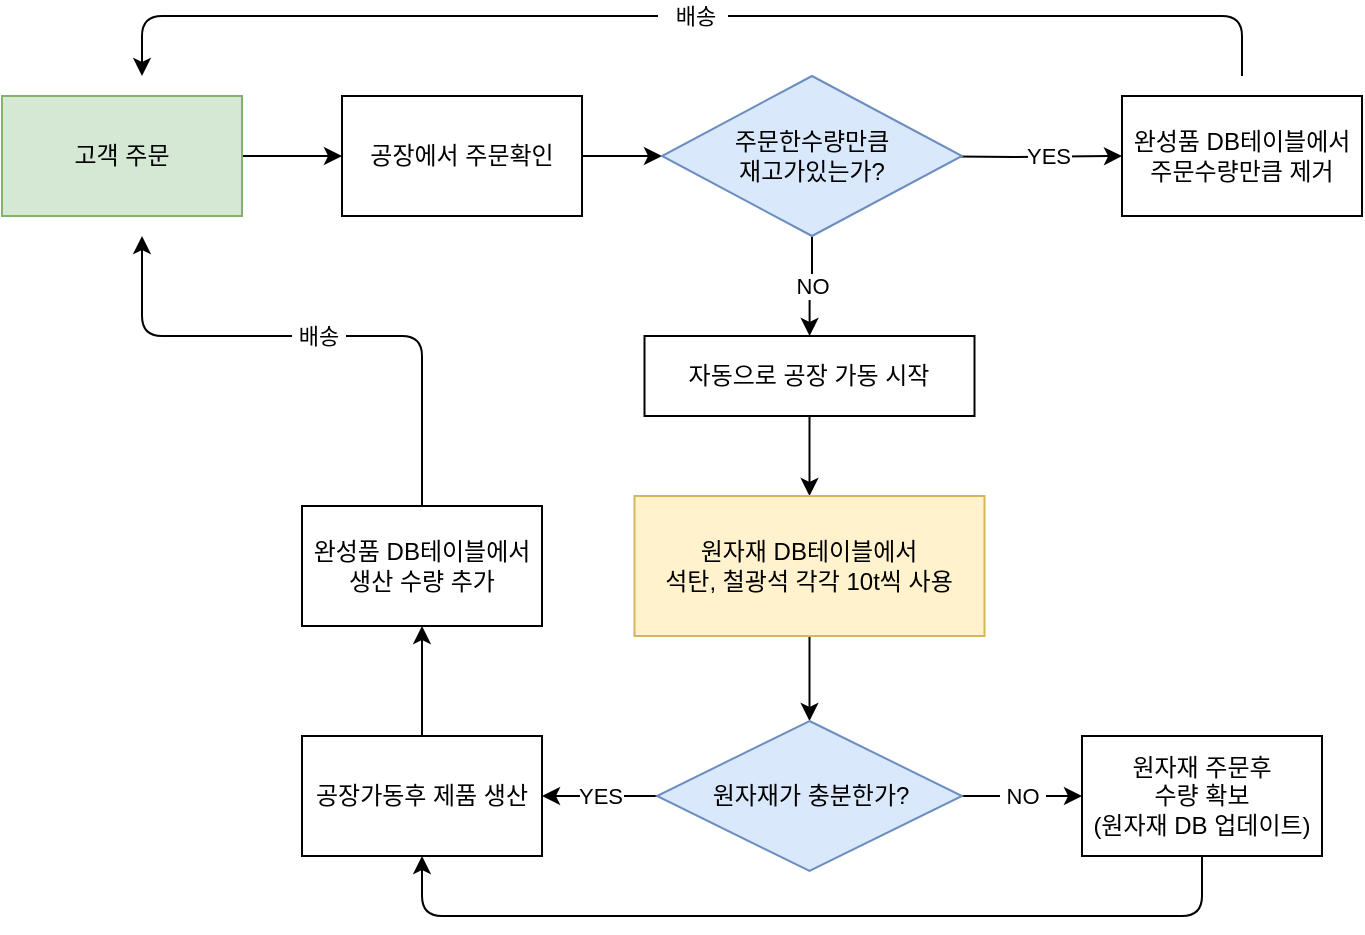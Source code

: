<mxfile version="14.7.3" type="device"><diagram id="T5NRSKjH20d0DUeXGz6s" name="Page-1"><mxGraphModel dx="988" dy="555" grid="0" gridSize="10" guides="1" tooltips="1" connect="1" arrows="1" fold="1" page="1" pageScale="1" pageWidth="827" pageHeight="1169" background="none" math="0" shadow="0"><root><mxCell id="0"/><mxCell id="1" parent="0"/><mxCell id="jaR137TodKH3LdKEP2Bn-3" value="" style="edgeStyle=orthogonalEdgeStyle;rounded=0;orthogonalLoop=1;jettySize=auto;html=1;" edge="1" parent="1" source="jaR137TodKH3LdKEP2Bn-1" target="jaR137TodKH3LdKEP2Bn-2"><mxGeometry relative="1" as="geometry"/></mxCell><mxCell id="jaR137TodKH3LdKEP2Bn-1" value="고객 주문" style="rounded=0;whiteSpace=wrap;html=1;fillColor=#d5e8d4;strokeColor=#82b366;" vertex="1" parent="1"><mxGeometry x="50" y="280" width="120" height="60" as="geometry"/></mxCell><mxCell id="jaR137TodKH3LdKEP2Bn-5" value="" style="edgeStyle=orthogonalEdgeStyle;rounded=0;orthogonalLoop=1;jettySize=auto;html=1;" edge="1" parent="1" source="jaR137TodKH3LdKEP2Bn-2"><mxGeometry relative="1" as="geometry"><mxPoint x="380" y="310" as="targetPoint"/></mxGeometry></mxCell><mxCell id="jaR137TodKH3LdKEP2Bn-2" value="공장에서 주문확인" style="whiteSpace=wrap;html=1;rounded=0;" vertex="1" parent="1"><mxGeometry x="220" y="280" width="120" height="60" as="geometry"/></mxCell><mxCell id="jaR137TodKH3LdKEP2Bn-7" value="YES" style="edgeStyle=orthogonalEdgeStyle;rounded=0;orthogonalLoop=1;jettySize=auto;html=1;" edge="1" parent="1" target="jaR137TodKH3LdKEP2Bn-6"><mxGeometry x="0.333" relative="1" as="geometry"><mxPoint x="500" y="310" as="sourcePoint"/><mxPoint as="offset"/></mxGeometry></mxCell><mxCell id="jaR137TodKH3LdKEP2Bn-6" value="완성품 DB테이블에서&lt;br&gt;주문수량만큼 제거" style="whiteSpace=wrap;html=1;rounded=0;" vertex="1" parent="1"><mxGeometry x="610" y="280" width="120" height="60" as="geometry"/></mxCell><mxCell id="jaR137TodKH3LdKEP2Bn-10" value="NO" style="edgeStyle=orthogonalEdgeStyle;rounded=0;orthogonalLoop=1;jettySize=auto;html=1;" edge="1" parent="1" source="jaR137TodKH3LdKEP2Bn-8" target="jaR137TodKH3LdKEP2Bn-9"><mxGeometry relative="1" as="geometry"/></mxCell><mxCell id="jaR137TodKH3LdKEP2Bn-8" value="주문한수량만큼&lt;br&gt;재고가있는가?" style="rhombus;whiteSpace=wrap;html=1;fillColor=#dae8fc;strokeColor=#6c8ebf;" vertex="1" parent="1"><mxGeometry x="380" y="270" width="150" height="80" as="geometry"/></mxCell><mxCell id="jaR137TodKH3LdKEP2Bn-13" value="" style="edgeStyle=orthogonalEdgeStyle;rounded=0;orthogonalLoop=1;jettySize=auto;html=1;" edge="1" parent="1" source="jaR137TodKH3LdKEP2Bn-9" target="jaR137TodKH3LdKEP2Bn-12"><mxGeometry relative="1" as="geometry"/></mxCell><mxCell id="jaR137TodKH3LdKEP2Bn-9" value="자동으로 공장 가동 시작" style="whiteSpace=wrap;html=1;" vertex="1" parent="1"><mxGeometry x="371.25" y="400" width="165" height="40" as="geometry"/></mxCell><mxCell id="jaR137TodKH3LdKEP2Bn-11" value="&amp;nbsp; &amp;nbsp;배송&amp;nbsp;&amp;nbsp;" style="endArrow=classic;html=1;" edge="1" parent="1"><mxGeometry width="50" height="50" relative="1" as="geometry"><mxPoint x="670" y="270" as="sourcePoint"/><mxPoint x="120" y="270" as="targetPoint"/><Array as="points"><mxPoint x="670" y="240"/><mxPoint x="120" y="240"/></Array></mxGeometry></mxCell><mxCell id="jaR137TodKH3LdKEP2Bn-15" value="" style="edgeStyle=orthogonalEdgeStyle;rounded=0;orthogonalLoop=1;jettySize=auto;html=1;entryX=0.5;entryY=0;entryDx=0;entryDy=0;" edge="1" parent="1" source="jaR137TodKH3LdKEP2Bn-12" target="jaR137TodKH3LdKEP2Bn-16"><mxGeometry relative="1" as="geometry"><mxPoint x="455" y="585" as="targetPoint"/></mxGeometry></mxCell><mxCell id="jaR137TodKH3LdKEP2Bn-12" value="원자재 DB테이블에서&lt;br&gt;석탄, 철광석 각각 10t씩 사용" style="whiteSpace=wrap;html=1;fillColor=#fff2cc;strokeColor=#d6b656;" vertex="1" parent="1"><mxGeometry x="366.25" y="480" width="175" height="70" as="geometry"/></mxCell><mxCell id="jaR137TodKH3LdKEP2Bn-20" value="YES" style="edgeStyle=orthogonalEdgeStyle;rounded=0;orthogonalLoop=1;jettySize=auto;html=1;" edge="1" parent="1" source="jaR137TodKH3LdKEP2Bn-16" target="jaR137TodKH3LdKEP2Bn-19"><mxGeometry relative="1" as="geometry"/></mxCell><mxCell id="jaR137TodKH3LdKEP2Bn-25" value="&amp;nbsp;NO&amp;nbsp;" style="edgeStyle=orthogonalEdgeStyle;rounded=0;orthogonalLoop=1;jettySize=auto;html=1;" edge="1" parent="1" source="jaR137TodKH3LdKEP2Bn-16" target="jaR137TodKH3LdKEP2Bn-24"><mxGeometry relative="1" as="geometry"/></mxCell><mxCell id="jaR137TodKH3LdKEP2Bn-16" value="원자재가 충분한가?" style="rhombus;whiteSpace=wrap;html=1;fillColor=#dae8fc;strokeColor=#6c8ebf;" vertex="1" parent="1"><mxGeometry x="377.5" y="592.5" width="152.5" height="75" as="geometry"/></mxCell><mxCell id="jaR137TodKH3LdKEP2Bn-23" value="" style="edgeStyle=orthogonalEdgeStyle;rounded=0;orthogonalLoop=1;jettySize=auto;html=1;" edge="1" parent="1" source="jaR137TodKH3LdKEP2Bn-19" target="jaR137TodKH3LdKEP2Bn-21"><mxGeometry relative="1" as="geometry"/></mxCell><mxCell id="jaR137TodKH3LdKEP2Bn-19" value="공장가동후 제품 생산" style="rounded=0;whiteSpace=wrap;html=1;" vertex="1" parent="1"><mxGeometry x="200" y="600" width="120" height="60" as="geometry"/></mxCell><mxCell id="jaR137TodKH3LdKEP2Bn-21" value="완성품 DB테이블에서&lt;br&gt;생산 수량 추가" style="rounded=0;whiteSpace=wrap;html=1;" vertex="1" parent="1"><mxGeometry x="200" y="485" width="120" height="60" as="geometry"/></mxCell><mxCell id="jaR137TodKH3LdKEP2Bn-22" value="&amp;nbsp;배송&amp;nbsp;" style="endArrow=classic;html=1;exitX=0.5;exitY=0;exitDx=0;exitDy=0;" edge="1" parent="1" source="jaR137TodKH3LdKEP2Bn-21"><mxGeometry width="50" height="50" relative="1" as="geometry"><mxPoint x="390" y="450" as="sourcePoint"/><mxPoint x="120" y="350" as="targetPoint"/><Array as="points"><mxPoint x="260" y="400"/><mxPoint x="120" y="400"/></Array></mxGeometry></mxCell><mxCell id="jaR137TodKH3LdKEP2Bn-24" value="원자재 주문후&lt;br&gt;수량 확보&lt;br&gt;(원자재 DB 업데이트)" style="rounded=0;whiteSpace=wrap;html=1;" vertex="1" parent="1"><mxGeometry x="590" y="600" width="120" height="60" as="geometry"/></mxCell><mxCell id="jaR137TodKH3LdKEP2Bn-26" value="" style="endArrow=classic;html=1;exitX=0.5;exitY=1;exitDx=0;exitDy=0;entryX=0.5;entryY=1;entryDx=0;entryDy=0;" edge="1" parent="1" source="jaR137TodKH3LdKEP2Bn-24" target="jaR137TodKH3LdKEP2Bn-19"><mxGeometry width="50" height="50" relative="1" as="geometry"><mxPoint x="560" y="590" as="sourcePoint"/><mxPoint x="250" y="680" as="targetPoint"/><Array as="points"><mxPoint x="650" y="690"/><mxPoint x="260" y="690"/></Array></mxGeometry></mxCell></root></mxGraphModel></diagram></mxfile>